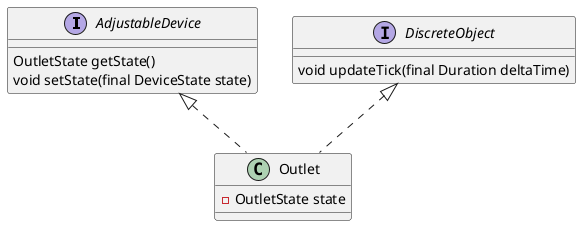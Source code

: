 @startuml Outlet
interface AdjustableDevice {
    OutletState getState()
    void setState(final DeviceState state)

}
interface DiscreteObject {
    void updateTick(final Duration deltaTime)
}

class Outlet implements AdjustableDevice, DiscreteObject{
-OutletState state
}
@enduml